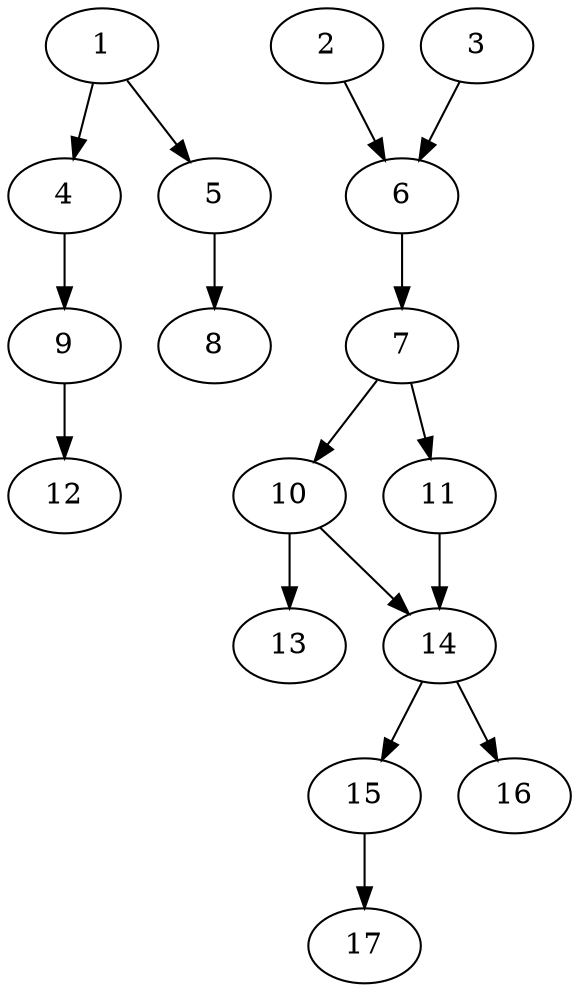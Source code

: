 // DAG (tier=1-easy, mode=compute, n=17, ccr=0.268, fat=0.478, density=0.382, regular=0.734, jump=0.070, mindata=262144, maxdata=2097152)
// DAG automatically generated by daggen at Sun Aug 24 16:33:32 2025
// /home/ermia/Project/Environments/daggen/bin/daggen --dot --ccr 0.268 --fat 0.478 --regular 0.734 --density 0.382 --jump 0.070 --mindata 262144 --maxdata 2097152 -n 17 
digraph G {
  1 [size="1311695369893052416", alpha="0.00", expect_size="655847684946526208"]
  1 -> 4 [size ="9586174066688"]
  1 -> 5 [size ="9586174066688"]
  2 [size="12594501044562832", alpha="0.10", expect_size="6297250522281416"]
  2 -> 6 [size ="7475390578688"]
  3 [size="149241343212781568", alpha="0.01", expect_size="74620671606390784"]
  3 -> 6 [size ="2250864852992"]
  4 [size="64184497003823104", alpha="0.12", expect_size="32092248501911552"]
  4 -> 9 [size ="1282458779648"]
  5 [size="3415095792031359", alpha="0.13", expect_size="1707547896015679"]
  5 -> 8 [size ="3308332777472"]
  6 [size="12992481556638018", alpha="0.09", expect_size="6496240778319009"]
  6 -> 7 [size ="14024485896192"]
  7 [size="53874464640158624", alpha="0.13", expect_size="26937232320079312"]
  7 -> 10 [size ="28215552770048"]
  7 -> 11 [size ="28215552770048"]
  8 [size="8035380028332048384", alpha="0.08", expect_size="4017690014166024192"]
  9 [size="25118746863468544", alpha="0.08", expect_size="12559373431734272"]
  9 -> 12 [size ="686154579968"]
  10 [size="3363235178685934", alpha="0.06", expect_size="1681617589342967"]
  10 -> 13 [size ="2130840649728"]
  10 -> 14 [size ="2130840649728"]
  11 [size="36088262445546", alpha="0.02", expect_size="18044131222773"]
  11 -> 14 [size ="821823537152"]
  12 [size="181583032140955648", alpha="0.07", expect_size="90791516070477824"]
  13 [size="6004750155776000000", alpha="0.09", expect_size="3002375077888000000"]
  14 [size="782757789696000000", alpha="0.05", expect_size="391378894848000000"]
  14 -> 15 [size ="6794772480000"]
  14 -> 16 [size ="6794772480000"]
  15 [size="43759038854661200", alpha="0.13", expect_size="21879519427330600"]
  15 -> 17 [size ="19228333703168"]
  16 [size="52060198224871", alpha="0.01", expect_size="26030099112435"]
  17 [size="888989531196358656", alpha="0.10", expect_size="444494765598179328"]
}